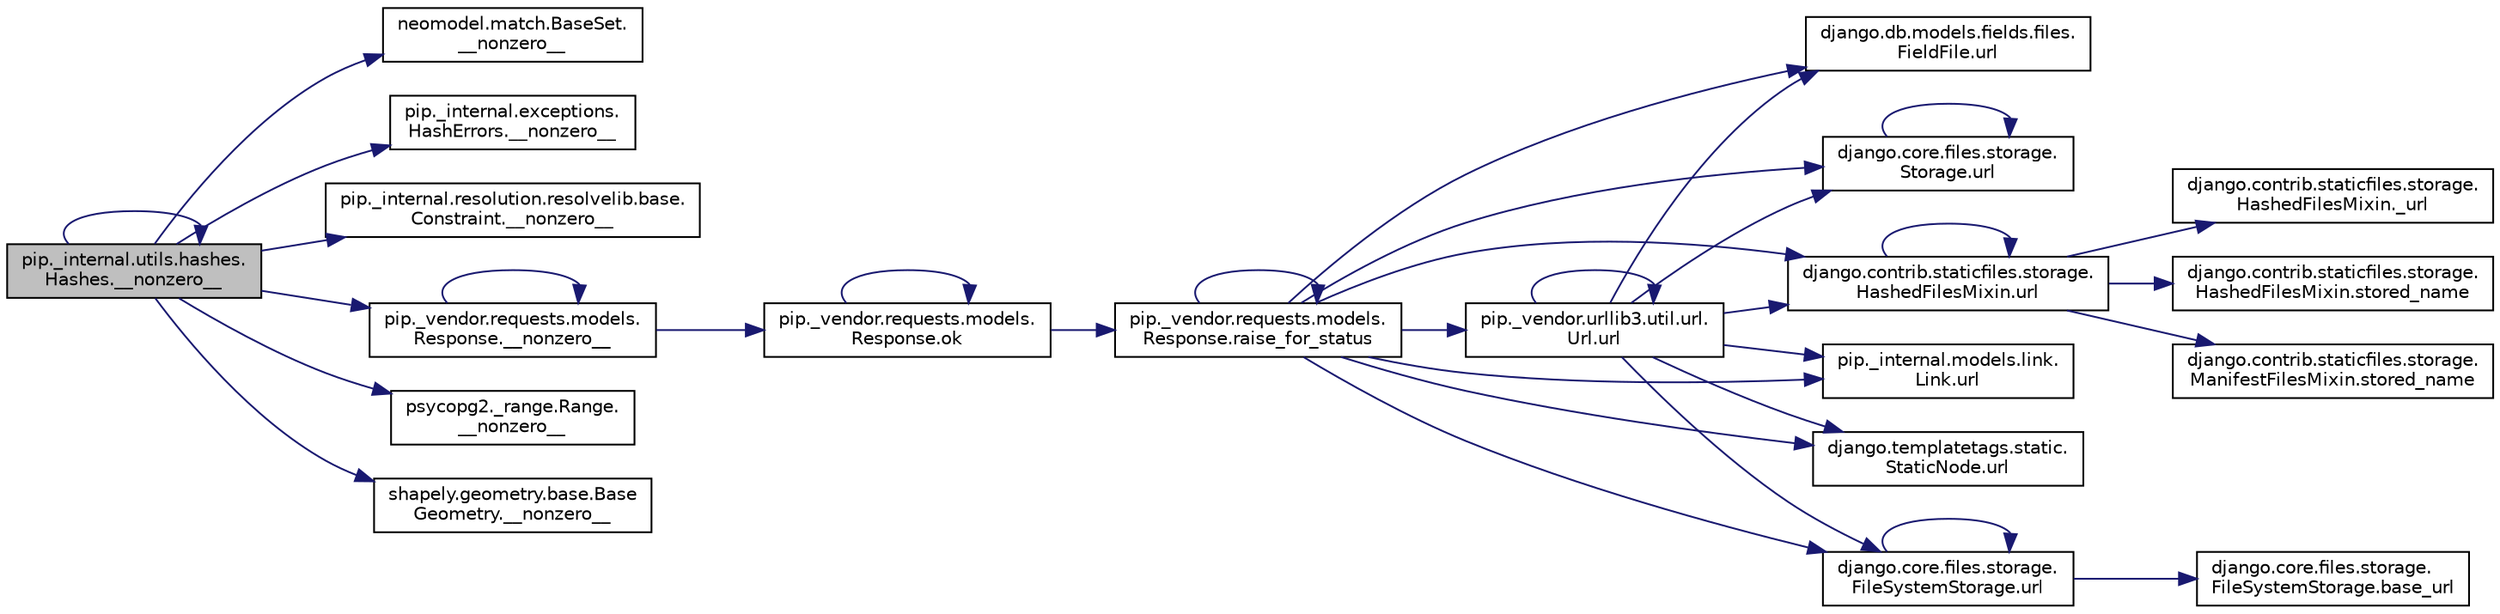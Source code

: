 digraph "pip._internal.utils.hashes.Hashes.__nonzero__"
{
 // LATEX_PDF_SIZE
  edge [fontname="Helvetica",fontsize="10",labelfontname="Helvetica",labelfontsize="10"];
  node [fontname="Helvetica",fontsize="10",shape=record];
  rankdir="LR";
  Node1 [label="pip._internal.utils.hashes.\lHashes.__nonzero__",height=0.2,width=0.4,color="black", fillcolor="grey75", style="filled", fontcolor="black",tooltip=" "];
  Node1 -> Node2 [color="midnightblue",fontsize="10",style="solid",fontname="Helvetica"];
  Node2 [label="neomodel.match.BaseSet.\l__nonzero__",height=0.2,width=0.4,color="black", fillcolor="white", style="filled",URL="$dd/d6c/classneomodel_1_1match_1_1_base_set.html#a25a4f330e87b90a47a22cec6477f0900",tooltip=" "];
  Node1 -> Node3 [color="midnightblue",fontsize="10",style="solid",fontname="Helvetica"];
  Node3 [label="pip._internal.exceptions.\lHashErrors.__nonzero__",height=0.2,width=0.4,color="black", fillcolor="white", style="filled",URL="$da/d1a/classpip_1_1__internal_1_1exceptions_1_1_hash_errors.html#ae983a04d9eb2d4390a76d07433e4483b",tooltip=" "];
  Node1 -> Node4 [color="midnightblue",fontsize="10",style="solid",fontname="Helvetica"];
  Node4 [label="pip._internal.resolution.resolvelib.base.\lConstraint.__nonzero__",height=0.2,width=0.4,color="black", fillcolor="white", style="filled",URL="$d8/d15/classpip_1_1__internal_1_1resolution_1_1resolvelib_1_1base_1_1_constraint.html#a395224405ac48863621c223f05f2877f",tooltip=" "];
  Node1 -> Node1 [color="midnightblue",fontsize="10",style="solid",fontname="Helvetica"];
  Node1 -> Node5 [color="midnightblue",fontsize="10",style="solid",fontname="Helvetica"];
  Node5 [label="pip._vendor.requests.models.\lResponse.__nonzero__",height=0.2,width=0.4,color="black", fillcolor="white", style="filled",URL="$d4/da7/classpip_1_1__vendor_1_1requests_1_1models_1_1_response.html#a3ac9f05f485f31ba4e55816c1566fde4",tooltip=" "];
  Node5 -> Node5 [color="midnightblue",fontsize="10",style="solid",fontname="Helvetica"];
  Node5 -> Node6 [color="midnightblue",fontsize="10",style="solid",fontname="Helvetica"];
  Node6 [label="pip._vendor.requests.models.\lResponse.ok",height=0.2,width=0.4,color="black", fillcolor="white", style="filled",URL="$d4/da7/classpip_1_1__vendor_1_1requests_1_1models_1_1_response.html#a5e034889fee885f0e063b7b58d6a17d4",tooltip=" "];
  Node6 -> Node6 [color="midnightblue",fontsize="10",style="solid",fontname="Helvetica"];
  Node6 -> Node7 [color="midnightblue",fontsize="10",style="solid",fontname="Helvetica"];
  Node7 [label="pip._vendor.requests.models.\lResponse.raise_for_status",height=0.2,width=0.4,color="black", fillcolor="white", style="filled",URL="$d4/da7/classpip_1_1__vendor_1_1requests_1_1models_1_1_response.html#a786847f30e14732dd7d4ac5dfacebac2",tooltip=" "];
  Node7 -> Node7 [color="midnightblue",fontsize="10",style="solid",fontname="Helvetica"];
  Node7 -> Node8 [color="midnightblue",fontsize="10",style="solid",fontname="Helvetica"];
  Node8 [label="django.db.models.fields.files.\lFieldFile.url",height=0.2,width=0.4,color="black", fillcolor="white", style="filled",URL="$d8/d02/classdjango_1_1db_1_1models_1_1fields_1_1files_1_1_field_file.html#afa1570013f42e9219ef2b24257baa227",tooltip=" "];
  Node7 -> Node9 [color="midnightblue",fontsize="10",style="solid",fontname="Helvetica"];
  Node9 [label="django.core.files.storage.\lStorage.url",height=0.2,width=0.4,color="black", fillcolor="white", style="filled",URL="$dc/dad/classdjango_1_1core_1_1files_1_1storage_1_1_storage.html#afba10b0ccbf14a3c231aadd8c41080ba",tooltip=" "];
  Node9 -> Node9 [color="midnightblue",fontsize="10",style="solid",fontname="Helvetica"];
  Node7 -> Node10 [color="midnightblue",fontsize="10",style="solid",fontname="Helvetica"];
  Node10 [label="django.contrib.staticfiles.storage.\lHashedFilesMixin.url",height=0.2,width=0.4,color="black", fillcolor="white", style="filled",URL="$d4/d59/classdjango_1_1contrib_1_1staticfiles_1_1storage_1_1_hashed_files_mixin.html#a70f51c90d1d60d9756b78bd3fb53f9b0",tooltip=" "];
  Node10 -> Node11 [color="midnightblue",fontsize="10",style="solid",fontname="Helvetica"];
  Node11 [label="django.contrib.staticfiles.storage.\lHashedFilesMixin._url",height=0.2,width=0.4,color="black", fillcolor="white", style="filled",URL="$d4/d59/classdjango_1_1contrib_1_1staticfiles_1_1storage_1_1_hashed_files_mixin.html#ab701e4877b970feb795c01c1dc174414",tooltip=" "];
  Node10 -> Node12 [color="midnightblue",fontsize="10",style="solid",fontname="Helvetica"];
  Node12 [label="django.contrib.staticfiles.storage.\lHashedFilesMixin.stored_name",height=0.2,width=0.4,color="black", fillcolor="white", style="filled",URL="$d4/d59/classdjango_1_1contrib_1_1staticfiles_1_1storage_1_1_hashed_files_mixin.html#a77ecb4e21a7bd98ceb4ad706463386d1",tooltip=" "];
  Node10 -> Node13 [color="midnightblue",fontsize="10",style="solid",fontname="Helvetica"];
  Node13 [label="django.contrib.staticfiles.storage.\lManifestFilesMixin.stored_name",height=0.2,width=0.4,color="black", fillcolor="white", style="filled",URL="$da/d7f/classdjango_1_1contrib_1_1staticfiles_1_1storage_1_1_manifest_files_mixin.html#a9d0d955ecf88a33bfbae6e0c8ccd769e",tooltip=" "];
  Node10 -> Node10 [color="midnightblue",fontsize="10",style="solid",fontname="Helvetica"];
  Node7 -> Node14 [color="midnightblue",fontsize="10",style="solid",fontname="Helvetica"];
  Node14 [label="pip._internal.models.link.\lLink.url",height=0.2,width=0.4,color="black", fillcolor="white", style="filled",URL="$de/da5/classpip_1_1__internal_1_1models_1_1link_1_1_link.html#a6a4e9c09f8076390a11cc9b3fe51aede",tooltip=" "];
  Node7 -> Node15 [color="midnightblue",fontsize="10",style="solid",fontname="Helvetica"];
  Node15 [label="django.templatetags.static.\lStaticNode.url",height=0.2,width=0.4,color="black", fillcolor="white", style="filled",URL="$d6/dd9/classdjango_1_1templatetags_1_1static_1_1_static_node.html#a90242615a5a2c320483130c7475fbe1b",tooltip=" "];
  Node7 -> Node16 [color="midnightblue",fontsize="10",style="solid",fontname="Helvetica"];
  Node16 [label="django.core.files.storage.\lFileSystemStorage.url",height=0.2,width=0.4,color="black", fillcolor="white", style="filled",URL="$db/da8/classdjango_1_1core_1_1files_1_1storage_1_1_file_system_storage.html#a943adebf4b67ab6e174669667cb7548c",tooltip=" "];
  Node16 -> Node17 [color="midnightblue",fontsize="10",style="solid",fontname="Helvetica"];
  Node17 [label="django.core.files.storage.\lFileSystemStorage.base_url",height=0.2,width=0.4,color="black", fillcolor="white", style="filled",URL="$db/da8/classdjango_1_1core_1_1files_1_1storage_1_1_file_system_storage.html#a11fe5ed84eaa1e66b58fe4c8035e490d",tooltip=" "];
  Node16 -> Node16 [color="midnightblue",fontsize="10",style="solid",fontname="Helvetica"];
  Node7 -> Node18 [color="midnightblue",fontsize="10",style="solid",fontname="Helvetica"];
  Node18 [label="pip._vendor.urllib3.util.url.\lUrl.url",height=0.2,width=0.4,color="black", fillcolor="white", style="filled",URL="$d6/dd8/classpip_1_1__vendor_1_1urllib3_1_1util_1_1url_1_1_url.html#a412b7e3ce12f35eb2f203ab2c9c142d4",tooltip=" "];
  Node18 -> Node8 [color="midnightblue",fontsize="10",style="solid",fontname="Helvetica"];
  Node18 -> Node14 [color="midnightblue",fontsize="10",style="solid",fontname="Helvetica"];
  Node18 -> Node18 [color="midnightblue",fontsize="10",style="solid",fontname="Helvetica"];
  Node18 -> Node15 [color="midnightblue",fontsize="10",style="solid",fontname="Helvetica"];
  Node18 -> Node9 [color="midnightblue",fontsize="10",style="solid",fontname="Helvetica"];
  Node18 -> Node16 [color="midnightblue",fontsize="10",style="solid",fontname="Helvetica"];
  Node18 -> Node10 [color="midnightblue",fontsize="10",style="solid",fontname="Helvetica"];
  Node1 -> Node19 [color="midnightblue",fontsize="10",style="solid",fontname="Helvetica"];
  Node19 [label="psycopg2._range.Range.\l__nonzero__",height=0.2,width=0.4,color="black", fillcolor="white", style="filled",URL="$d0/dea/classpsycopg2_1_1__range_1_1_range.html#add869245e0d09f2aab3e9f4416cffd60",tooltip=" "];
  Node1 -> Node20 [color="midnightblue",fontsize="10",style="solid",fontname="Helvetica"];
  Node20 [label="shapely.geometry.base.Base\lGeometry.__nonzero__",height=0.2,width=0.4,color="black", fillcolor="white", style="filled",URL="$db/d41/classshapely_1_1geometry_1_1base_1_1_base_geometry.html#a28c2e2ca8013a0bd1a6e2a1214807c52",tooltip=" "];
}
